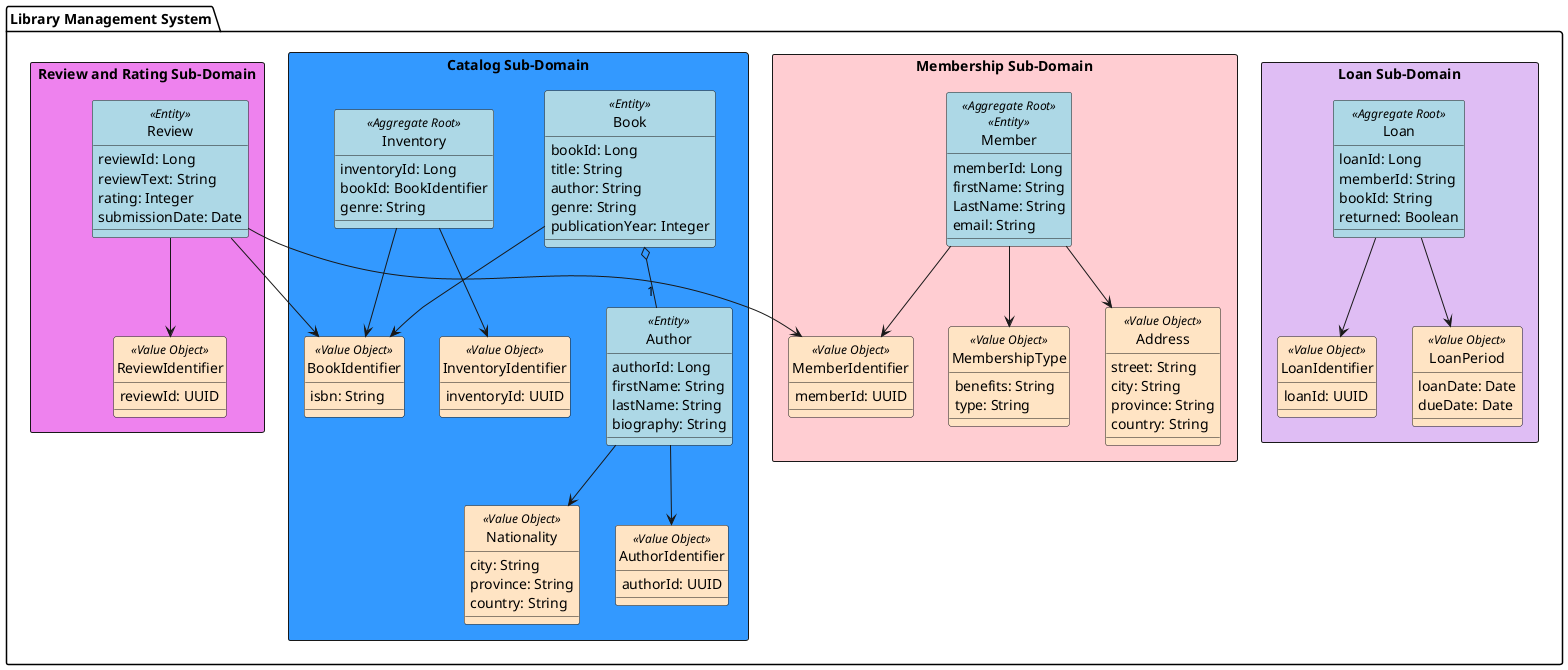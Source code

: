 @startuml
!define ENTITY(entityName) class entityName << Entity >>
!define AGGREGATE(aggregateName) class aggregateName << Aggregate >>
!define AGGREGATE_ROOT(aggregateRootName) class aggregateRootName << Aggregate Root >>
!define AGGREGATE_ROOT_ENTITY(aggregateRootEntityName) class aggregateRootEntityName << Aggregate Root >> << Entity >>
!define VALUE_OBJECT(valueObjectName) class valueObjectName << Value Object >>
!pragma useVerticalIf on
hide circle

package "Library Management System" as LibrarySystem {

    package "Catalog Sub-Domain" <<Rectangle>>  #3399ff{
        ENTITY(Book) #lightblue {
            bookId: Long
            title: String
            author: String
            genre: String
            publicationYear: Integer
        }

        ENTITY(Author) #lightblue {
            authorId: Long
            firstName: String
            lastName: String
            biography: String
        }

        VALUE_OBJECT(Nationality) #Bisque{
            city: String
            province: String
            country: String
        }


        VALUE_OBJECT(BookIdentifier) #Bisque {
            isbn: String
        }

        VALUE_OBJECT(AuthorIdentifier) #Bisque {
            authorId: UUID
        }

        AGGREGATE_ROOT(Inventory) #lightblue {
            inventoryId: Long
            bookId: BookIdentifier
            genre: String
        }

        VALUE_OBJECT(InventoryIdentifier) #Bisque {
            inventoryId: UUID
        }

        Inventory --> InventoryIdentifier
        Author --> Nationality
        Inventory --> BookIdentifier
        Book --> BookIdentifier
        Author --> AuthorIdentifier
        Book o-- "1" Author
    }

    package "Membership Sub-Domain" <<Rectangle>> #FFCDD2 {
        AGGREGATE_ROOT_ENTITY(Member) #lightblue {
            memberId: Long
            firstName: String
            LastName: String
            email: String
        }

        VALUE_OBJECT(MemberIdentifier) #Bisque{
            memberId: UUID
        }

        VALUE_OBJECT(MembershipType) #Bisque{
            benefits: String
            type: String
        }

        VALUE_OBJECT(Address) #Bisque{
                street: String
                city: String
                province: String
                country: String
        }

        Member --> MemberIdentifier
        Member --> Address
        Member --> MembershipType

    }

    package "Loan Sub-Domain" <<Rectangle>> #DFBDF4{
        AGGREGATE_ROOT(Loan) #lightblue {
            loanId: Long
            memberId: String
            bookId: String
            returned: Boolean
        }

        VALUE_OBJECT(LoanIdentifier) #Bisque {
            loanId: UUID
        }
        VALUE_OBJECT(LoanPeriod) #Bisque {
            loanDate: Date
            dueDate: Date
        }
        Loan --> LoanPeriod
        Loan --> LoanIdentifier
    }

    package "Review and Rating Sub-Domain" <<Rectangle>> #Violet{
        ENTITY(Review) #lightblue {
            reviewId: Long
            reviewText: String
            rating: Integer
            submissionDate: Date
        }

        VALUE_OBJECT(ReviewIdentifier) #Bisque {
            reviewId: UUID
        }

        Review --> ReviewIdentifier
        Review --> BookIdentifier
        Review --> MemberIdentifier
    }

}


@enduml
